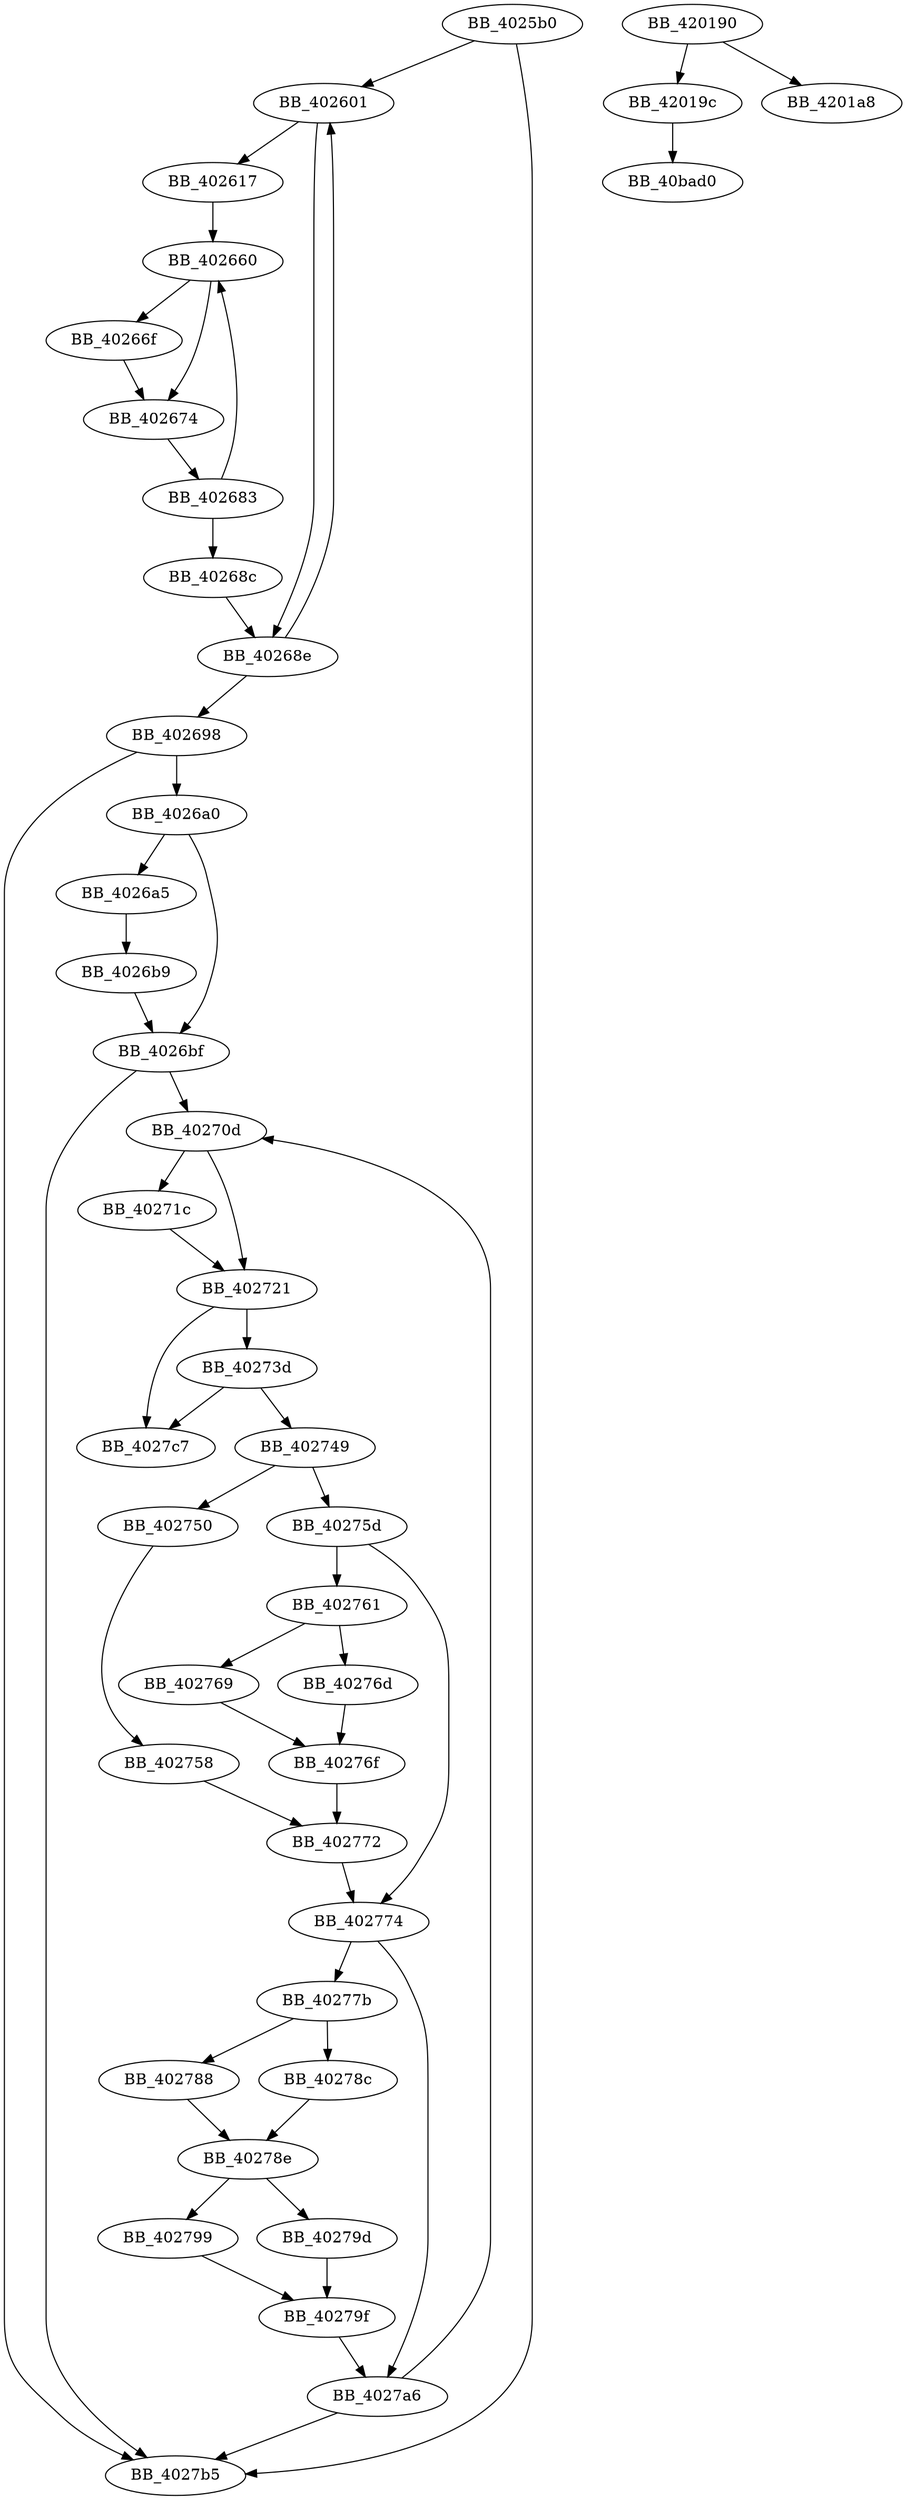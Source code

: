 DiGraph sub_4025B0{
BB_4025b0->BB_402601
BB_4025b0->BB_4027b5
BB_402601->BB_402617
BB_402601->BB_40268e
BB_402617->BB_402660
BB_402660->BB_40266f
BB_402660->BB_402674
BB_40266f->BB_402674
BB_402674->BB_402683
BB_402683->BB_402660
BB_402683->BB_40268c
BB_40268c->BB_40268e
BB_40268e->BB_402601
BB_40268e->BB_402698
BB_402698->BB_4026a0
BB_402698->BB_4027b5
BB_4026a0->BB_4026a5
BB_4026a0->BB_4026bf
BB_4026a5->BB_4026b9
BB_4026b9->BB_4026bf
BB_4026bf->BB_40270d
BB_4026bf->BB_4027b5
BB_40270d->BB_40271c
BB_40270d->BB_402721
BB_40271c->BB_402721
BB_402721->BB_40273d
BB_402721->BB_4027c7
BB_40273d->BB_402749
BB_40273d->BB_4027c7
BB_402749->BB_402750
BB_402749->BB_40275d
BB_402750->BB_402758
BB_402758->BB_402772
BB_40275d->BB_402761
BB_40275d->BB_402774
BB_402761->BB_402769
BB_402761->BB_40276d
BB_402769->BB_40276f
BB_40276d->BB_40276f
BB_40276f->BB_402772
BB_402772->BB_402774
BB_402774->BB_40277b
BB_402774->BB_4027a6
BB_40277b->BB_402788
BB_40277b->BB_40278c
BB_402788->BB_40278e
BB_40278c->BB_40278e
BB_40278e->BB_402799
BB_40278e->BB_40279d
BB_402799->BB_40279f
BB_40279d->BB_40279f
BB_40279f->BB_4027a6
BB_4027a6->BB_40270d
BB_4027a6->BB_4027b5
BB_420190->BB_42019c
BB_420190->BB_4201a8
BB_42019c->BB_40bad0
}
